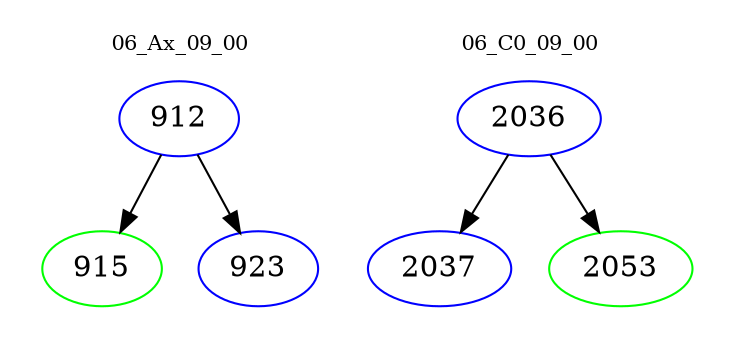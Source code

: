 digraph{
subgraph cluster_0 {
color = white
label = "06_Ax_09_00";
fontsize=10;
T0_912 [label="912", color="blue"]
T0_912 -> T0_915 [color="black"]
T0_915 [label="915", color="green"]
T0_912 -> T0_923 [color="black"]
T0_923 [label="923", color="blue"]
}
subgraph cluster_1 {
color = white
label = "06_C0_09_00";
fontsize=10;
T1_2036 [label="2036", color="blue"]
T1_2036 -> T1_2037 [color="black"]
T1_2037 [label="2037", color="blue"]
T1_2036 -> T1_2053 [color="black"]
T1_2053 [label="2053", color="green"]
}
}
